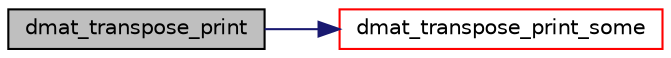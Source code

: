 digraph "dmat_transpose_print"
{
  bgcolor="transparent";
  edge [fontname="Helvetica",fontsize="10",labelfontname="Helvetica",labelfontsize="10"];
  node [fontname="Helvetica",fontsize="10",shape=record];
  rankdir="LR";
  Node1 [label="dmat_transpose_print",height=0.2,width=0.4,color="black", fillcolor="grey75", style="filled", fontcolor="black"];
  Node1 -> Node2 [color="midnightblue",fontsize="10",style="solid",fontname="Helvetica"];
  Node2 [label="dmat_transpose_print_some",height=0.2,width=0.4,color="red",URL="$a07659.html#a97d43fb0443226817dff7415406b9864"];
}
